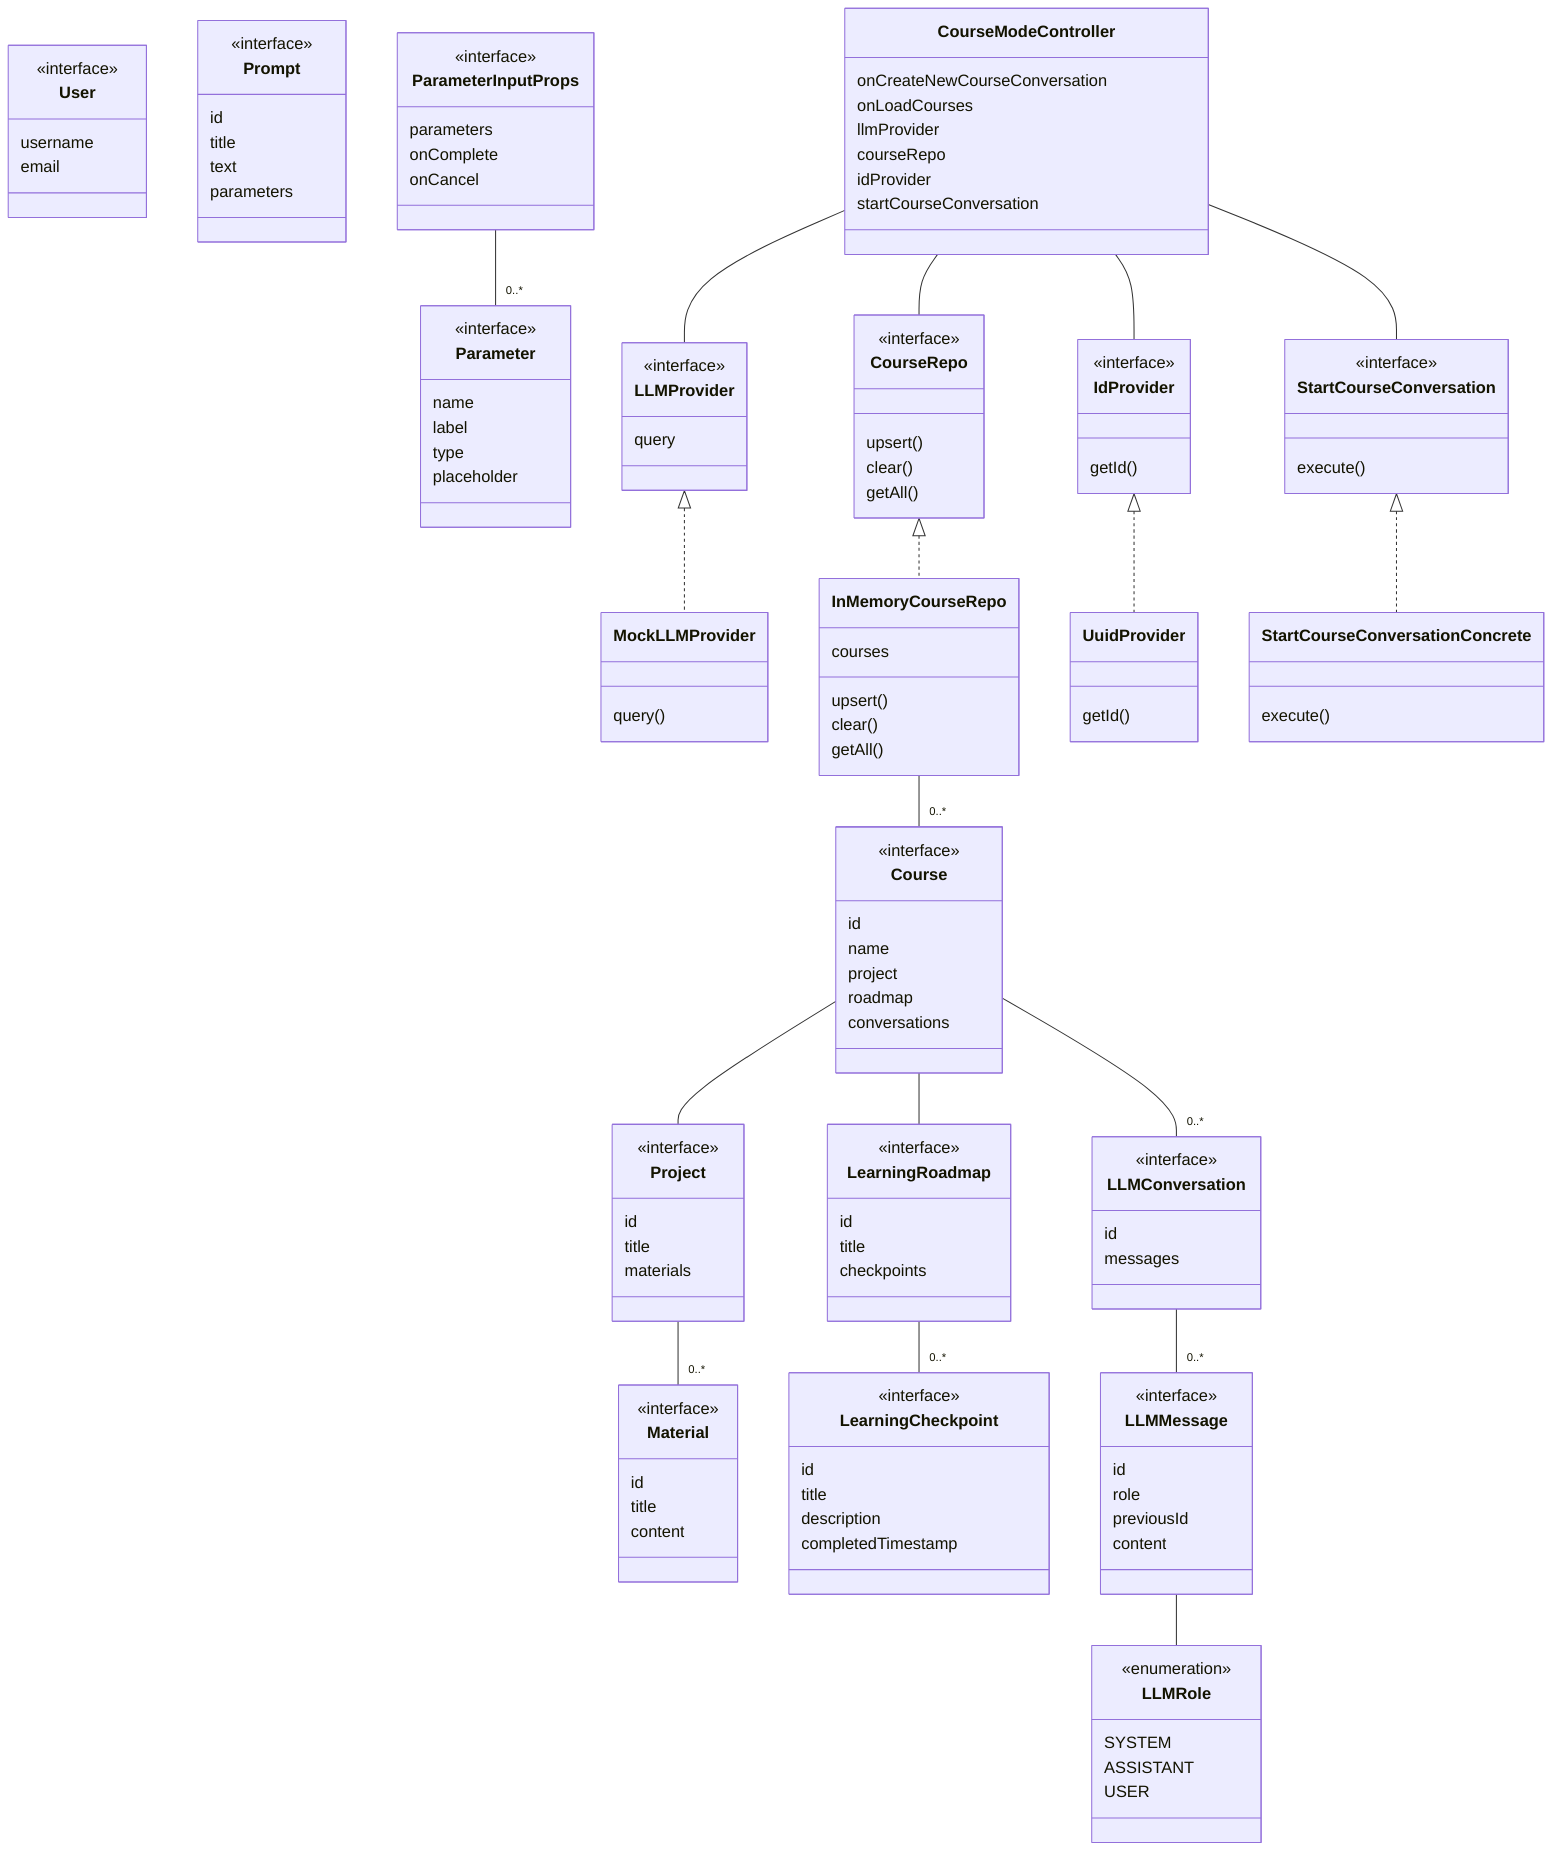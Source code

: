 classDiagram


class LLMConversation {
            <<interface>>
            id
messages
            
        }
LLMConversation  -- "0..*" LLMMessage
class Material {
            <<interface>>
            id
title
content
            
        }
class Project {
            <<interface>>
            id
title
materials
            
        }
Project  -- "0..*" Material
class User {
            <<interface>>
            username
email
            
        }
class Course {
            <<interface>>
            id
name
project
roadmap
conversations
            
        }
Course  --  Project
Course  --  LearningRoadmap
Course  -- "0..*" LLMConversation
class LearningCheckpoint {
            <<interface>>
            id
title
description
completedTimestamp
            
        }
class LearningRoadmap {
            <<interface>>
            id
title
checkpoints
            
        }
LearningRoadmap  -- "0..*" LearningCheckpoint
class UuidProvider{
            
            getId()
        }
IdProvider<|..UuidProvider
class MockLLMProvider{
            
            query()
        }
LLMProvider<|..MockLLMProvider
class Prompt {
            <<interface>>
            id
title
text
parameters
            
        }
class Parameter {
            <<interface>>
            name
label
type
placeholder
            
        }
class ParameterInputProps {
            <<interface>>
            parameters
onComplete
onCancel
            
        }
ParameterInputProps  -- "0..*" Parameter
class StartCourseConversationConcrete{
            
            execute()
        }
StartCourseConversation<|..StartCourseConversationConcrete
class InMemoryCourseRepo{
            courses
            upsert()
clear()
getAll()
        }
CourseRepo<|..InMemoryCourseRepo
InMemoryCourseRepo  -- "0..*" Course
class CourseModeController{
            onCreateNewCourseConversation
onLoadCourses
llmProvider
courseRepo
idProvider
startCourseConversation
            
        }
CourseModeController  --  LLMProvider
CourseModeController  --  CourseRepo
CourseModeController  --  IdProvider
CourseModeController  --  StartCourseConversation
class IdProvider {
            <<interface>>
            
            getId()
        }
class LLMProvider {
            <<interface>>
            query
            
        }
class LLMMessage {
            <<interface>>
            id
role
previousId
content
            
        }
class LLMRole {
        <<enumeration>>
        SYSTEM
ASSISTANT
USER
      }
LLMMessage  --  LLMRole
class StartCourseConversation {
            <<interface>>
            
            execute()
        }
class CourseRepo {
            <<interface>>
            
            upsert()
clear()
getAll()
        }